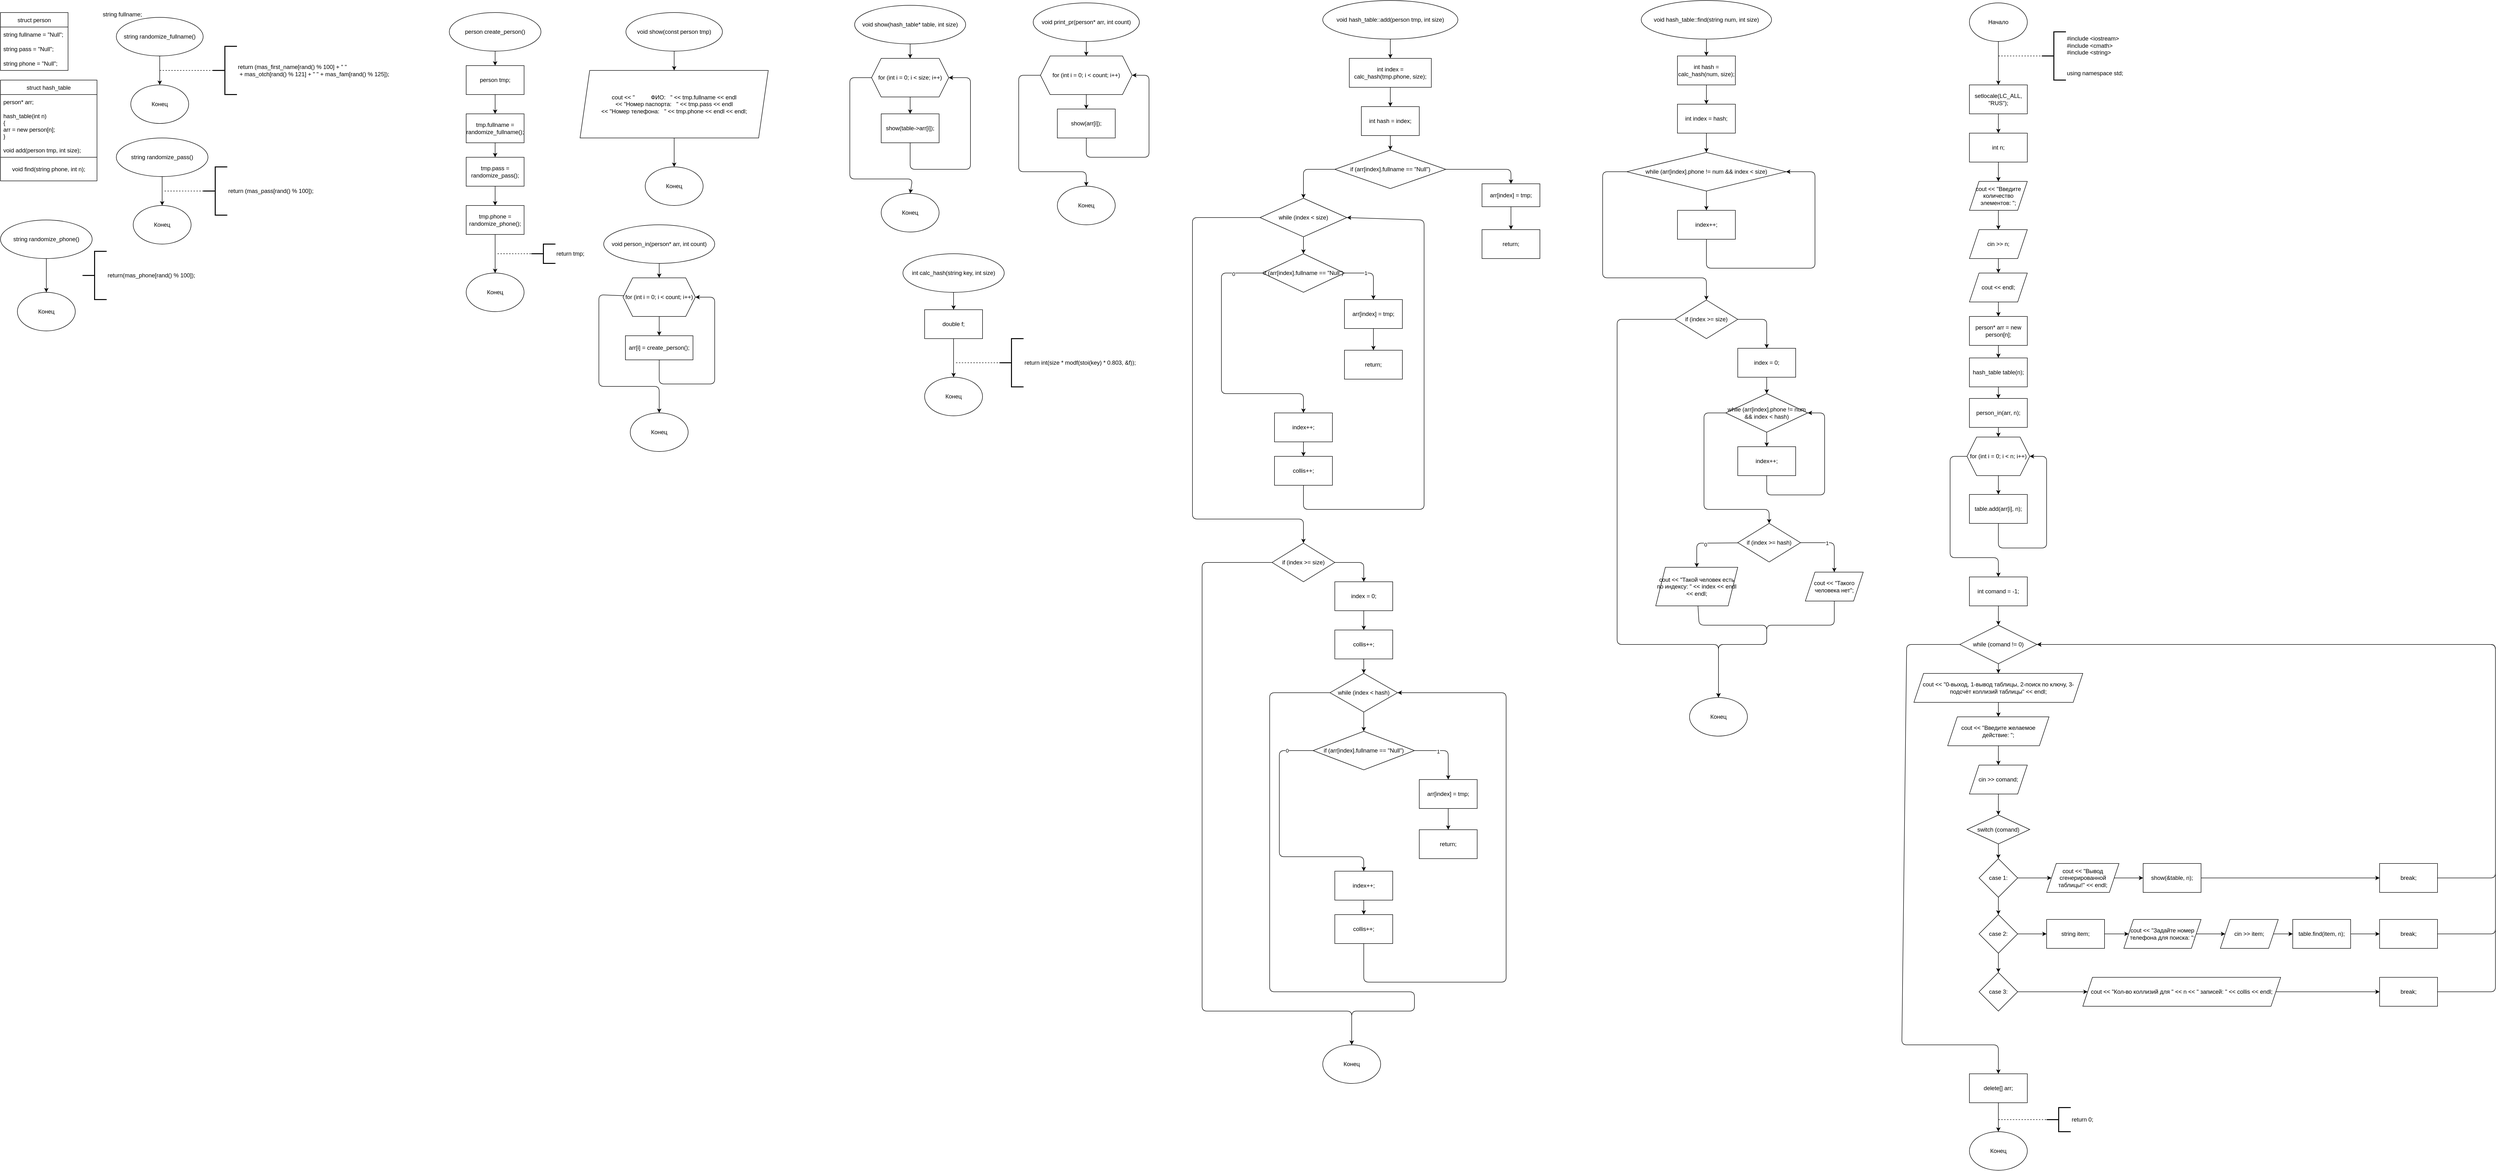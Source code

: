<mxfile>
    <diagram id="pqnnlo8jCWzdnnxrHPna" name="Страница 1">
        <mxGraphModel dx="1242" dy="878" grid="1" gridSize="10" guides="1" tooltips="1" connect="1" arrows="1" fold="1" page="1" pageScale="1" pageWidth="827" pageHeight="1169" math="0" shadow="0">
            <root>
                <mxCell id="0"/>
                <mxCell id="1" parent="0"/>
                <mxCell id="7" value="struct person" style="swimlane;fontStyle=0;childLayout=stackLayout;horizontal=1;startSize=30;horizontalStack=0;resizeParent=1;resizeParentMax=0;resizeLast=0;collapsible=1;marginBottom=0;" vertex="1" parent="1">
                    <mxGeometry x="40" y="30" width="140" height="120" as="geometry"/>
                </mxCell>
                <mxCell id="8" value="string fullname = &quot;Null&quot;;" style="text;strokeColor=none;fillColor=none;align=left;verticalAlign=middle;spacingLeft=4;spacingRight=4;overflow=hidden;points=[[0,0.5],[1,0.5]];portConstraint=eastwest;rotatable=0;" vertex="1" parent="7">
                    <mxGeometry y="30" width="140" height="30" as="geometry"/>
                </mxCell>
                <mxCell id="9" value="&#9;string pass = &quot;Null&quot;;" style="text;strokeColor=none;fillColor=none;align=left;verticalAlign=middle;spacingLeft=4;spacingRight=4;overflow=hidden;points=[[0,0.5],[1,0.5]];portConstraint=eastwest;rotatable=0;" vertex="1" parent="7">
                    <mxGeometry y="60" width="140" height="30" as="geometry"/>
                </mxCell>
                <mxCell id="10" value="string phone = &quot;Null&quot;;" style="text;strokeColor=none;fillColor=none;align=left;verticalAlign=middle;spacingLeft=4;spacingRight=4;overflow=hidden;points=[[0,0.5],[1,0.5]];portConstraint=eastwest;rotatable=0;" vertex="1" parent="7">
                    <mxGeometry y="90" width="140" height="30" as="geometry"/>
                </mxCell>
                <mxCell id="26" value="" style="edgeStyle=none;html=1;" edge="1" parent="1" source="11">
                    <mxGeometry relative="1" as="geometry">
                        <mxPoint x="140" y="330" as="targetPoint"/>
                    </mxGeometry>
                </mxCell>
                <mxCell id="11" value="struct hash_table" style="swimlane;fontStyle=0;childLayout=stackLayout;horizontal=1;startSize=30;horizontalStack=0;resizeParent=1;resizeParentMax=0;resizeLast=0;collapsible=1;marginBottom=0;" vertex="1" parent="1">
                    <mxGeometry x="40" y="170" width="200" height="160" as="geometry">
                        <mxRectangle x="40" y="191" width="120" height="30" as="alternateBounds"/>
                    </mxGeometry>
                </mxCell>
                <mxCell id="12" value="person* arr;" style="text;strokeColor=none;fillColor=none;align=left;verticalAlign=middle;spacingLeft=4;spacingRight=4;overflow=hidden;points=[[0,0.5],[1,0.5]];portConstraint=eastwest;rotatable=0;" vertex="1" parent="11">
                    <mxGeometry y="30" width="200" height="30" as="geometry"/>
                </mxCell>
                <mxCell id="13" value="hash_table(int n)&#10;&#9;{&#10;&#9;&#9;arr = new person[n];&#10;&#9;}" style="text;strokeColor=none;fillColor=none;align=left;verticalAlign=middle;spacingLeft=4;spacingRight=4;overflow=hidden;points=[[0,0.5],[1,0.5]];portConstraint=eastwest;rotatable=0;" vertex="1" parent="11">
                    <mxGeometry y="60" width="200" height="70" as="geometry"/>
                </mxCell>
                <mxCell id="14" value="void add(person tmp, int size);" style="text;strokeColor=none;fillColor=none;align=left;verticalAlign=middle;spacingLeft=4;spacingRight=4;overflow=hidden;points=[[0,0.5],[1,0.5]];portConstraint=eastwest;rotatable=0;" vertex="1" parent="11">
                    <mxGeometry y="130" width="200" height="30" as="geometry"/>
                </mxCell>
                <mxCell id="67" value="&lt;span&gt;void find(string phone, int n);&lt;/span&gt;" style="shape=partialRectangle;whiteSpace=wrap;html=1;bottom=1;right=1;left=1;top=0;fillColor=none;routingCenterX=-0.5;" vertex="1" parent="1">
                    <mxGeometry x="40" y="330" width="200" height="49" as="geometry"/>
                </mxCell>
                <mxCell id="70" value="" style="edgeStyle=none;html=1;" edge="1" parent="1" source="68">
                    <mxGeometry relative="1" as="geometry">
                        <mxPoint x="370" y="180" as="targetPoint"/>
                    </mxGeometry>
                </mxCell>
                <mxCell id="68" value="string randomize_fullname()" style="ellipse;whiteSpace=wrap;html=1;" vertex="1" parent="1">
                    <mxGeometry x="280" y="40" width="180" height="80" as="geometry"/>
                </mxCell>
                <mxCell id="71" value="Конец" style="ellipse;whiteSpace=wrap;html=1;" vertex="1" parent="1">
                    <mxGeometry x="310" y="180" width="120" height="80" as="geometry"/>
                </mxCell>
                <mxCell id="72" value="return (mas_first_name[rand() % 100] + &quot; &quot;&lt;br&gt;&amp;nbsp;+ mas_otch[rand() % 121] + &quot; &quot; + mas_fam[rand() % 125]);" style="strokeWidth=2;html=1;shape=mxgraph.flowchart.annotation_2;align=left;labelPosition=right;pointerEvents=1;" vertex="1" parent="1">
                    <mxGeometry x="480" y="100" width="50" height="100" as="geometry"/>
                </mxCell>
                <mxCell id="73" value="" style="endArrow=none;dashed=1;html=1;entryX=0;entryY=0.5;entryDx=0;entryDy=0;entryPerimeter=0;" edge="1" parent="1" target="72">
                    <mxGeometry width="50" height="50" relative="1" as="geometry">
                        <mxPoint x="370" y="150" as="sourcePoint"/>
                        <mxPoint x="210" y="160" as="targetPoint"/>
                    </mxGeometry>
                </mxCell>
                <mxCell id="74" value="string fullname;" style="text;whiteSpace=wrap;html=1;" vertex="1" parent="1">
                    <mxGeometry x="250" y="20" width="110" height="30" as="geometry"/>
                </mxCell>
                <mxCell id="77" value="" style="edgeStyle=none;html=1;" edge="1" parent="1" source="75" target="76">
                    <mxGeometry relative="1" as="geometry"/>
                </mxCell>
                <mxCell id="75" value="string randomize_pass()" style="ellipse;whiteSpace=wrap;html=1;" vertex="1" parent="1">
                    <mxGeometry x="280" y="290" width="190" height="80" as="geometry"/>
                </mxCell>
                <mxCell id="76" value="Конец" style="ellipse;whiteSpace=wrap;html=1;" vertex="1" parent="1">
                    <mxGeometry x="315" y="430" width="120" height="80" as="geometry"/>
                </mxCell>
                <mxCell id="78" value="return (mas_pass[rand() % 100]);" style="strokeWidth=2;html=1;shape=mxgraph.flowchart.annotation_2;align=left;labelPosition=right;pointerEvents=1;" vertex="1" parent="1">
                    <mxGeometry x="460" y="350" width="50" height="100" as="geometry"/>
                </mxCell>
                <mxCell id="79" value="" style="endArrow=none;dashed=1;html=1;entryX=0;entryY=0.5;entryDx=0;entryDy=0;entryPerimeter=0;" edge="1" parent="1" target="78">
                    <mxGeometry width="50" height="50" relative="1" as="geometry">
                        <mxPoint x="380" y="400" as="sourcePoint"/>
                        <mxPoint x="640" y="160" as="targetPoint"/>
                    </mxGeometry>
                </mxCell>
                <mxCell id="82" value="" style="edgeStyle=none;html=1;" edge="1" parent="1" source="80" target="81">
                    <mxGeometry relative="1" as="geometry"/>
                </mxCell>
                <mxCell id="80" value="string randomize_phone()" style="ellipse;whiteSpace=wrap;html=1;" vertex="1" parent="1">
                    <mxGeometry x="40" y="460" width="190" height="80" as="geometry"/>
                </mxCell>
                <mxCell id="81" value="Конец" style="ellipse;whiteSpace=wrap;html=1;" vertex="1" parent="1">
                    <mxGeometry x="75" y="610" width="120" height="80" as="geometry"/>
                </mxCell>
                <mxCell id="83" value="return(mas_phone[rand() % 100]);" style="strokeWidth=2;html=1;shape=mxgraph.flowchart.annotation_2;align=left;labelPosition=right;pointerEvents=1;" vertex="1" parent="1">
                    <mxGeometry x="210" y="525" width="50" height="100" as="geometry"/>
                </mxCell>
                <mxCell id="86" value="" style="edgeStyle=none;html=1;" edge="1" parent="1" source="84" target="85">
                    <mxGeometry relative="1" as="geometry"/>
                </mxCell>
                <mxCell id="84" value="person create_person()" style="ellipse;whiteSpace=wrap;html=1;" vertex="1" parent="1">
                    <mxGeometry x="970" y="30" width="190" height="80" as="geometry"/>
                </mxCell>
                <mxCell id="88" value="" style="edgeStyle=none;html=1;" edge="1" parent="1" source="85" target="87">
                    <mxGeometry relative="1" as="geometry"/>
                </mxCell>
                <mxCell id="85" value="person tmp;" style="rounded=0;whiteSpace=wrap;html=1;" vertex="1" parent="1">
                    <mxGeometry x="1005" y="140" width="120" height="60" as="geometry"/>
                </mxCell>
                <mxCell id="90" value="" style="edgeStyle=none;html=1;" edge="1" parent="1" source="87" target="89">
                    <mxGeometry relative="1" as="geometry"/>
                </mxCell>
                <mxCell id="87" value="tmp.fullname = randomize_fullname();" style="rounded=0;whiteSpace=wrap;html=1;" vertex="1" parent="1">
                    <mxGeometry x="1005" y="240" width="120" height="60" as="geometry"/>
                </mxCell>
                <mxCell id="92" value="" style="edgeStyle=none;html=1;" edge="1" parent="1" source="89" target="91">
                    <mxGeometry relative="1" as="geometry"/>
                </mxCell>
                <mxCell id="89" value="tmp.pass = randomize_pass();" style="rounded=0;whiteSpace=wrap;html=1;" vertex="1" parent="1">
                    <mxGeometry x="1005" y="330" width="120" height="60" as="geometry"/>
                </mxCell>
                <mxCell id="94" value="" style="edgeStyle=none;html=1;" edge="1" parent="1" source="91" target="93">
                    <mxGeometry relative="1" as="geometry"/>
                </mxCell>
                <mxCell id="91" value="tmp.phone = randomize_phone();" style="rounded=0;whiteSpace=wrap;html=1;" vertex="1" parent="1">
                    <mxGeometry x="1005" y="430" width="120" height="60" as="geometry"/>
                </mxCell>
                <mxCell id="93" value="Конец" style="ellipse;whiteSpace=wrap;html=1;" vertex="1" parent="1">
                    <mxGeometry x="1005" y="570" width="120" height="80" as="geometry"/>
                </mxCell>
                <mxCell id="95" value="return tmp;" style="strokeWidth=2;html=1;shape=mxgraph.flowchart.annotation_2;align=left;labelPosition=right;pointerEvents=1;" vertex="1" parent="1">
                    <mxGeometry x="1140" y="510" width="50" height="40" as="geometry"/>
                </mxCell>
                <mxCell id="96" value="" style="endArrow=none;dashed=1;html=1;entryX=0;entryY=0.5;entryDx=0;entryDy=0;entryPerimeter=0;" edge="1" parent="1" target="95">
                    <mxGeometry width="50" height="50" relative="1" as="geometry">
                        <mxPoint x="1070" y="530" as="sourcePoint"/>
                        <mxPoint x="700" y="360" as="targetPoint"/>
                    </mxGeometry>
                </mxCell>
                <mxCell id="99" value="" style="edgeStyle=none;html=1;" edge="1" parent="1" source="97" target="98">
                    <mxGeometry relative="1" as="geometry"/>
                </mxCell>
                <mxCell id="97" value="void show(const person tmp)" style="ellipse;whiteSpace=wrap;html=1;" vertex="1" parent="1">
                    <mxGeometry x="1336" y="30" width="200" height="80" as="geometry"/>
                </mxCell>
                <mxCell id="101" value="" style="edgeStyle=none;html=1;" edge="1" parent="1" source="98" target="100">
                    <mxGeometry relative="1" as="geometry"/>
                </mxCell>
                <mxCell id="98" value="cout &lt;&lt; &quot;          ФИО:   &quot; &lt;&lt; tmp.fullname &lt;&lt; endl&#10;&#9;&#9;&lt;&lt; &quot;Номер паспорта:   &quot; &lt;&lt; tmp.pass &lt;&lt; endl&#10;&#9;&#9;&lt;&lt; &quot;Номер телефона:   &quot; &lt;&lt; tmp.phone &lt;&lt; endl &lt;&lt; endl;" style="shape=parallelogram;perimeter=parallelogramPerimeter;whiteSpace=wrap;html=1;fixedSize=1;" vertex="1" parent="1">
                    <mxGeometry x="1241" y="150" width="390" height="140" as="geometry"/>
                </mxCell>
                <mxCell id="100" value="Конец" style="ellipse;whiteSpace=wrap;html=1;" vertex="1" parent="1">
                    <mxGeometry x="1376" y="350" width="120" height="80" as="geometry"/>
                </mxCell>
                <mxCell id="104" value="" style="edgeStyle=none;html=1;" edge="1" parent="1" source="102" target="103">
                    <mxGeometry relative="1" as="geometry"/>
                </mxCell>
                <mxCell id="102" value="void person_in(person* arr, int count)" style="ellipse;whiteSpace=wrap;html=1;" vertex="1" parent="1">
                    <mxGeometry x="1290" y="470" width="230" height="80" as="geometry"/>
                </mxCell>
                <mxCell id="106" value="" style="edgeStyle=none;html=1;" edge="1" parent="1" source="103" target="105">
                    <mxGeometry relative="1" as="geometry"/>
                </mxCell>
                <mxCell id="109" style="edgeStyle=none;html=1;" edge="1" parent="1" source="103" target="108">
                    <mxGeometry relative="1" as="geometry">
                        <Array as="points">
                            <mxPoint x="1280" y="615"/>
                            <mxPoint x="1280" y="805"/>
                            <mxPoint x="1405" y="805"/>
                        </Array>
                    </mxGeometry>
                </mxCell>
                <mxCell id="103" value="for (int i = 0; i &lt; count; i++)" style="shape=hexagon;perimeter=hexagonPerimeter2;whiteSpace=wrap;html=1;fixedSize=1;" vertex="1" parent="1">
                    <mxGeometry x="1330" y="580" width="150" height="80" as="geometry"/>
                </mxCell>
                <mxCell id="107" style="edgeStyle=none;html=1;entryX=1;entryY=0.5;entryDx=0;entryDy=0;" edge="1" parent="1" source="105" target="103">
                    <mxGeometry relative="1" as="geometry">
                        <Array as="points">
                            <mxPoint x="1405" y="800"/>
                            <mxPoint x="1520" y="800"/>
                            <mxPoint x="1520" y="620"/>
                        </Array>
                    </mxGeometry>
                </mxCell>
                <mxCell id="105" value="arr[i] = create_person();" style="rounded=0;whiteSpace=wrap;html=1;" vertex="1" parent="1">
                    <mxGeometry x="1335" y="700" width="140" height="50" as="geometry"/>
                </mxCell>
                <mxCell id="108" value="Конец" style="ellipse;whiteSpace=wrap;html=1;" vertex="1" parent="1">
                    <mxGeometry x="1345" y="860" width="120" height="80" as="geometry"/>
                </mxCell>
                <mxCell id="112" value="" style="edgeStyle=none;html=1;" edge="1" parent="1" source="110" target="111">
                    <mxGeometry relative="1" as="geometry"/>
                </mxCell>
                <mxCell id="110" value="void show(hash_table* table, int size)" style="ellipse;whiteSpace=wrap;html=1;" vertex="1" parent="1">
                    <mxGeometry x="1810" y="15" width="230" height="80" as="geometry"/>
                </mxCell>
                <mxCell id="114" value="" style="edgeStyle=none;html=1;" edge="1" parent="1" source="111" target="113">
                    <mxGeometry relative="1" as="geometry"/>
                </mxCell>
                <mxCell id="117" style="edgeStyle=none;html=1;entryX=0.5;entryY=0;entryDx=0;entryDy=0;" edge="1" parent="1" source="111" target="116">
                    <mxGeometry relative="1" as="geometry">
                        <Array as="points">
                            <mxPoint x="1800" y="165"/>
                            <mxPoint x="1800" y="375"/>
                            <mxPoint x="1930" y="375"/>
                        </Array>
                    </mxGeometry>
                </mxCell>
                <mxCell id="111" value="for (int i = 0; i &lt; size; i++)" style="shape=hexagon;perimeter=hexagonPerimeter2;whiteSpace=wrap;html=1;fixedSize=1;" vertex="1" parent="1">
                    <mxGeometry x="1845" y="125" width="160" height="80" as="geometry"/>
                </mxCell>
                <mxCell id="115" style="edgeStyle=none;html=1;entryX=1;entryY=0.5;entryDx=0;entryDy=0;" edge="1" parent="1" source="113" target="111">
                    <mxGeometry relative="1" as="geometry">
                        <Array as="points">
                            <mxPoint x="1925" y="355"/>
                            <mxPoint x="2050" y="355"/>
                            <mxPoint x="2050" y="165"/>
                        </Array>
                    </mxGeometry>
                </mxCell>
                <mxCell id="113" value="show(table-&gt;arr[i]);" style="rounded=0;whiteSpace=wrap;html=1;" vertex="1" parent="1">
                    <mxGeometry x="1865" y="240" width="120" height="60" as="geometry"/>
                </mxCell>
                <mxCell id="116" value="Конец" style="ellipse;whiteSpace=wrap;html=1;" vertex="1" parent="1">
                    <mxGeometry x="1865" y="405" width="120" height="80" as="geometry"/>
                </mxCell>
                <mxCell id="120" value="" style="edgeStyle=none;html=1;" edge="1" parent="1" source="118" target="119">
                    <mxGeometry relative="1" as="geometry"/>
                </mxCell>
                <mxCell id="118" value="void print_pr(person* arr, int count)" style="ellipse;whiteSpace=wrap;html=1;" vertex="1" parent="1">
                    <mxGeometry x="2180" y="10" width="220" height="80" as="geometry"/>
                </mxCell>
                <mxCell id="122" value="" style="edgeStyle=none;html=1;" edge="1" parent="1" source="119" target="121">
                    <mxGeometry relative="1" as="geometry"/>
                </mxCell>
                <mxCell id="125" style="edgeStyle=none;html=1;entryX=0.5;entryY=0;entryDx=0;entryDy=0;" edge="1" parent="1" source="119" target="124">
                    <mxGeometry relative="1" as="geometry">
                        <Array as="points">
                            <mxPoint x="2150" y="160"/>
                            <mxPoint x="2150" y="360"/>
                            <mxPoint x="2290" y="360"/>
                        </Array>
                    </mxGeometry>
                </mxCell>
                <mxCell id="119" value="for (int i = 0; i &lt; count; i++)" style="shape=hexagon;perimeter=hexagonPerimeter2;whiteSpace=wrap;html=1;fixedSize=1;" vertex="1" parent="1">
                    <mxGeometry x="2195" y="120" width="190" height="80" as="geometry"/>
                </mxCell>
                <mxCell id="123" style="edgeStyle=none;html=1;entryX=1;entryY=0.5;entryDx=0;entryDy=0;" edge="1" parent="1" source="121" target="119">
                    <mxGeometry relative="1" as="geometry">
                        <Array as="points">
                            <mxPoint x="2290" y="330"/>
                            <mxPoint x="2420" y="330"/>
                            <mxPoint x="2420" y="160"/>
                        </Array>
                    </mxGeometry>
                </mxCell>
                <mxCell id="121" value="show(arr[i]);" style="rounded=0;whiteSpace=wrap;html=1;" vertex="1" parent="1">
                    <mxGeometry x="2230" y="230" width="120" height="60" as="geometry"/>
                </mxCell>
                <mxCell id="124" value="Конец" style="ellipse;whiteSpace=wrap;html=1;" vertex="1" parent="1">
                    <mxGeometry x="2230" y="390" width="120" height="80" as="geometry"/>
                </mxCell>
                <mxCell id="128" value="" style="edgeStyle=none;html=1;" edge="1" parent="1" source="126" target="127">
                    <mxGeometry relative="1" as="geometry"/>
                </mxCell>
                <mxCell id="126" value="int calc_hash(string key, int size)" style="ellipse;whiteSpace=wrap;html=1;" vertex="1" parent="1">
                    <mxGeometry x="1910" y="530" width="210" height="80" as="geometry"/>
                </mxCell>
                <mxCell id="130" value="" style="edgeStyle=none;html=1;" edge="1" parent="1" source="127" target="129">
                    <mxGeometry relative="1" as="geometry"/>
                </mxCell>
                <mxCell id="127" value="double f;" style="rounded=0;whiteSpace=wrap;html=1;" vertex="1" parent="1">
                    <mxGeometry x="1955" y="646" width="120" height="60" as="geometry"/>
                </mxCell>
                <mxCell id="129" value="Конец" style="ellipse;whiteSpace=wrap;html=1;" vertex="1" parent="1">
                    <mxGeometry x="1955" y="786" width="120" height="80" as="geometry"/>
                </mxCell>
                <mxCell id="131" value="return int(size * modf(stoi(key) * 0.803, &amp;f));" style="strokeWidth=2;html=1;shape=mxgraph.flowchart.annotation_2;align=left;labelPosition=right;pointerEvents=1;" vertex="1" parent="1">
                    <mxGeometry x="2110" y="706" width="50" height="100" as="geometry"/>
                </mxCell>
                <mxCell id="132" value="" style="endArrow=none;dashed=1;html=1;entryX=0;entryY=0.5;entryDx=0;entryDy=0;entryPerimeter=0;" edge="1" parent="1" target="131">
                    <mxGeometry width="50" height="50" relative="1" as="geometry">
                        <mxPoint x="2020" y="756" as="sourcePoint"/>
                        <mxPoint x="1990" y="516" as="targetPoint"/>
                    </mxGeometry>
                </mxCell>
                <mxCell id="135" value="" style="edgeStyle=none;html=1;" edge="1" parent="1" source="133" target="134">
                    <mxGeometry relative="1" as="geometry"/>
                </mxCell>
                <mxCell id="133" value="void hash_table::add(person tmp, int size)" style="ellipse;whiteSpace=wrap;html=1;" vertex="1" parent="1">
                    <mxGeometry x="2780" y="5" width="280" height="80" as="geometry"/>
                </mxCell>
                <mxCell id="137" value="" style="edgeStyle=none;html=1;" edge="1" parent="1" source="134" target="136">
                    <mxGeometry relative="1" as="geometry"/>
                </mxCell>
                <mxCell id="134" value="int index = calc_hash(tmp.phone, size);" style="rounded=0;whiteSpace=wrap;html=1;" vertex="1" parent="1">
                    <mxGeometry x="2835" y="125" width="170" height="60" as="geometry"/>
                </mxCell>
                <mxCell id="139" value="" style="edgeStyle=none;html=1;" edge="1" parent="1" source="136" target="138">
                    <mxGeometry relative="1" as="geometry"/>
                </mxCell>
                <mxCell id="136" value="int hash = index;" style="rounded=0;whiteSpace=wrap;html=1;" vertex="1" parent="1">
                    <mxGeometry x="2860" y="225" width="120" height="60" as="geometry"/>
                </mxCell>
                <mxCell id="141" style="edgeStyle=none;html=1;entryX=0.5;entryY=0;entryDx=0;entryDy=0;exitX=1;exitY=0.5;exitDx=0;exitDy=0;" edge="1" parent="1" source="138" target="140">
                    <mxGeometry relative="1" as="geometry">
                        <mxPoint x="3210" y="360" as="sourcePoint"/>
                        <Array as="points">
                            <mxPoint x="3170" y="355"/>
                        </Array>
                    </mxGeometry>
                </mxCell>
                <mxCell id="149" style="edgeStyle=none;html=1;entryX=0.5;entryY=0;entryDx=0;entryDy=0;" edge="1" parent="1" source="138" target="148">
                    <mxGeometry relative="1" as="geometry">
                        <Array as="points">
                            <mxPoint x="2740" y="355"/>
                        </Array>
                    </mxGeometry>
                </mxCell>
                <mxCell id="138" value="if (arr[index].fullname == &quot;Null&quot;)" style="rhombus;whiteSpace=wrap;html=1;" vertex="1" parent="1">
                    <mxGeometry x="2805" y="315" width="230" height="80" as="geometry"/>
                </mxCell>
                <mxCell id="147" value="" style="edgeStyle=none;html=1;" edge="1" parent="1" source="140" target="146">
                    <mxGeometry relative="1" as="geometry"/>
                </mxCell>
                <mxCell id="140" value="arr[index] = tmp;" style="rounded=0;whiteSpace=wrap;html=1;" vertex="1" parent="1">
                    <mxGeometry x="3110" y="385" width="120" height="47.5" as="geometry"/>
                </mxCell>
                <mxCell id="146" value="return;" style="rounded=0;whiteSpace=wrap;html=1;" vertex="1" parent="1">
                    <mxGeometry x="3110" y="480" width="120" height="60" as="geometry"/>
                </mxCell>
                <mxCell id="151" value="" style="edgeStyle=none;html=1;" edge="1" parent="1" source="148" target="150">
                    <mxGeometry relative="1" as="geometry"/>
                </mxCell>
                <mxCell id="165" style="edgeStyle=none;html=1;" edge="1" parent="1" source="148" target="164">
                    <mxGeometry relative="1" as="geometry">
                        <Array as="points">
                            <mxPoint x="2510" y="455"/>
                            <mxPoint x="2510" y="1080"/>
                            <mxPoint x="2740" y="1080"/>
                        </Array>
                    </mxGeometry>
                </mxCell>
                <mxCell id="148" value="while (index &amp;lt; size)" style="rhombus;whiteSpace=wrap;html=1;" vertex="1" parent="1">
                    <mxGeometry x="2650" y="415" width="180" height="80" as="geometry"/>
                </mxCell>
                <mxCell id="153" style="edgeStyle=none;html=1;entryX=0.5;entryY=0;entryDx=0;entryDy=0;" edge="1" parent="1" source="150" target="152">
                    <mxGeometry relative="1" as="geometry">
                        <Array as="points">
                            <mxPoint x="2885" y="570"/>
                        </Array>
                    </mxGeometry>
                </mxCell>
                <mxCell id="160" value="1" style="edgeLabel;html=1;align=center;verticalAlign=middle;resizable=0;points=[];" vertex="1" connectable="0" parent="153">
                    <mxGeometry x="-0.215" relative="1" as="geometry">
                        <mxPoint x="-1" as="offset"/>
                    </mxGeometry>
                </mxCell>
                <mxCell id="158" style="edgeStyle=none;html=1;entryX=0.5;entryY=0;entryDx=0;entryDy=0;" edge="1" parent="1" source="150" target="156">
                    <mxGeometry relative="1" as="geometry">
                        <Array as="points">
                            <mxPoint x="2570" y="570"/>
                            <mxPoint x="2570" y="820"/>
                            <mxPoint x="2740" y="820"/>
                        </Array>
                    </mxGeometry>
                </mxCell>
                <mxCell id="159" value="0" style="edgeLabel;html=1;align=center;verticalAlign=middle;resizable=0;points=[];" vertex="1" connectable="0" parent="158">
                    <mxGeometry x="-0.783" y="2" relative="1" as="geometry">
                        <mxPoint x="-1" as="offset"/>
                    </mxGeometry>
                </mxCell>
                <mxCell id="150" value="if (arr[index].fullname == &quot;Null&quot;)" style="rhombus;whiteSpace=wrap;html=1;" vertex="1" parent="1">
                    <mxGeometry x="2655" y="530" width="170" height="80" as="geometry"/>
                </mxCell>
                <mxCell id="155" value="" style="edgeStyle=none;html=1;" edge="1" parent="1" source="152" target="154">
                    <mxGeometry relative="1" as="geometry"/>
                </mxCell>
                <mxCell id="152" value="arr[index] = tmp;" style="rounded=0;whiteSpace=wrap;html=1;" vertex="1" parent="1">
                    <mxGeometry x="2825" y="625" width="120" height="60" as="geometry"/>
                </mxCell>
                <mxCell id="154" value="return;" style="rounded=0;whiteSpace=wrap;html=1;" vertex="1" parent="1">
                    <mxGeometry x="2825" y="730" width="120" height="60" as="geometry"/>
                </mxCell>
                <mxCell id="162" value="" style="edgeStyle=none;html=1;" edge="1" parent="1" source="156" target="161">
                    <mxGeometry relative="1" as="geometry"/>
                </mxCell>
                <mxCell id="156" value="index++;" style="rounded=0;whiteSpace=wrap;html=1;" vertex="1" parent="1">
                    <mxGeometry x="2680" y="860" width="120" height="60" as="geometry"/>
                </mxCell>
                <mxCell id="163" style="edgeStyle=none;html=1;entryX=1;entryY=0.5;entryDx=0;entryDy=0;" edge="1" parent="1" source="161" target="148">
                    <mxGeometry relative="1" as="geometry">
                        <Array as="points">
                            <mxPoint x="2740" y="1060"/>
                            <mxPoint x="2990" y="1060"/>
                            <mxPoint x="2990" y="460"/>
                        </Array>
                    </mxGeometry>
                </mxCell>
                <mxCell id="161" value="collis++;" style="rounded=0;whiteSpace=wrap;html=1;" vertex="1" parent="1">
                    <mxGeometry x="2680" y="950" width="120" height="60" as="geometry"/>
                </mxCell>
                <mxCell id="167" style="edgeStyle=none;html=1;entryX=0.5;entryY=0;entryDx=0;entryDy=0;" edge="1" parent="1" source="164" target="166">
                    <mxGeometry relative="1" as="geometry">
                        <Array as="points">
                            <mxPoint x="2865" y="1170"/>
                        </Array>
                    </mxGeometry>
                </mxCell>
                <mxCell id="186" style="edgeStyle=none;html=1;" edge="1" parent="1" source="164">
                    <mxGeometry relative="1" as="geometry">
                        <mxPoint x="2840" y="2170" as="targetPoint"/>
                        <Array as="points">
                            <mxPoint x="2530" y="1170"/>
                            <mxPoint x="2530" y="2100"/>
                            <mxPoint x="2840" y="2100"/>
                        </Array>
                    </mxGeometry>
                </mxCell>
                <mxCell id="164" value="if (index &gt;= size)" style="rhombus;whiteSpace=wrap;html=1;" vertex="1" parent="1">
                    <mxGeometry x="2675" y="1130" width="130" height="80" as="geometry"/>
                </mxCell>
                <mxCell id="169" value="" style="edgeStyle=none;html=1;" edge="1" parent="1" source="166" target="168">
                    <mxGeometry relative="1" as="geometry"/>
                </mxCell>
                <mxCell id="166" value="index = 0;" style="rounded=0;whiteSpace=wrap;html=1;" vertex="1" parent="1">
                    <mxGeometry x="2805" y="1210" width="120" height="60" as="geometry"/>
                </mxCell>
                <mxCell id="171" value="" style="edgeStyle=none;html=1;" edge="1" parent="1" source="168" target="170">
                    <mxGeometry relative="1" as="geometry"/>
                </mxCell>
                <mxCell id="168" value="collis++;" style="rounded=0;whiteSpace=wrap;html=1;" vertex="1" parent="1">
                    <mxGeometry x="2805" y="1310" width="120" height="60" as="geometry"/>
                </mxCell>
                <mxCell id="173" value="" style="edgeStyle=none;html=1;" edge="1" parent="1" source="170" target="172">
                    <mxGeometry relative="1" as="geometry"/>
                </mxCell>
                <mxCell id="187" style="edgeStyle=none;html=1;" edge="1" parent="1" source="170">
                    <mxGeometry relative="1" as="geometry">
                        <mxPoint x="2840" y="2170" as="targetPoint"/>
                        <Array as="points">
                            <mxPoint x="2670" y="1440"/>
                            <mxPoint x="2670" y="1910"/>
                            <mxPoint x="2670" y="2060"/>
                            <mxPoint x="2970" y="2060"/>
                            <mxPoint x="2970" y="2100"/>
                            <mxPoint x="2840" y="2100"/>
                        </Array>
                    </mxGeometry>
                </mxCell>
                <mxCell id="170" value="while (index &lt; hash)" style="rhombus;whiteSpace=wrap;html=1;" vertex="1" parent="1">
                    <mxGeometry x="2795" y="1400" width="140" height="80" as="geometry"/>
                </mxCell>
                <mxCell id="175" style="edgeStyle=none;html=1;entryX=0.5;entryY=0;entryDx=0;entryDy=0;" edge="1" parent="1" source="172" target="174">
                    <mxGeometry relative="1" as="geometry">
                        <Array as="points">
                            <mxPoint x="3040" y="1560"/>
                        </Array>
                    </mxGeometry>
                </mxCell>
                <mxCell id="182" value="1" style="edgeLabel;html=1;align=center;verticalAlign=middle;resizable=0;points=[];" vertex="1" connectable="0" parent="175">
                    <mxGeometry x="-0.251" y="-2" relative="1" as="geometry">
                        <mxPoint as="offset"/>
                    </mxGeometry>
                </mxCell>
                <mxCell id="180" style="edgeStyle=none;html=1;" edge="1" parent="1" source="172" target="179">
                    <mxGeometry relative="1" as="geometry">
                        <Array as="points">
                            <mxPoint x="2690" y="1560"/>
                            <mxPoint x="2690" y="1780"/>
                            <mxPoint x="2865" y="1780"/>
                        </Array>
                    </mxGeometry>
                </mxCell>
                <mxCell id="181" value="0" style="edgeLabel;html=1;align=center;verticalAlign=middle;resizable=0;points=[];" vertex="1" connectable="0" parent="180">
                    <mxGeometry x="-0.781" relative="1" as="geometry">
                        <mxPoint as="offset"/>
                    </mxGeometry>
                </mxCell>
                <mxCell id="172" value="if (arr[index].fullname == &quot;Null&quot;)" style="rhombus;whiteSpace=wrap;html=1;" vertex="1" parent="1">
                    <mxGeometry x="2760" y="1520" width="210" height="80" as="geometry"/>
                </mxCell>
                <mxCell id="178" value="" style="edgeStyle=none;html=1;" edge="1" parent="1" source="174" target="177">
                    <mxGeometry relative="1" as="geometry"/>
                </mxCell>
                <mxCell id="174" value="arr[index] = tmp;" style="rounded=0;whiteSpace=wrap;html=1;" vertex="1" parent="1">
                    <mxGeometry x="2980" y="1620" width="120" height="60" as="geometry"/>
                </mxCell>
                <mxCell id="177" value="return;" style="rounded=0;whiteSpace=wrap;html=1;" vertex="1" parent="1">
                    <mxGeometry x="2980" y="1724" width="120" height="60" as="geometry"/>
                </mxCell>
                <mxCell id="184" value="" style="edgeStyle=none;html=1;" edge="1" parent="1" source="179" target="183">
                    <mxGeometry relative="1" as="geometry"/>
                </mxCell>
                <mxCell id="179" value="index++;" style="rounded=0;whiteSpace=wrap;html=1;" vertex="1" parent="1">
                    <mxGeometry x="2805" y="1810" width="120" height="60" as="geometry"/>
                </mxCell>
                <mxCell id="185" style="edgeStyle=none;html=1;entryX=1;entryY=0.5;entryDx=0;entryDy=0;" edge="1" parent="1" source="183" target="170">
                    <mxGeometry relative="1" as="geometry">
                        <Array as="points">
                            <mxPoint x="2865" y="2040"/>
                            <mxPoint x="3160" y="2040"/>
                            <mxPoint x="3160" y="1440"/>
                        </Array>
                    </mxGeometry>
                </mxCell>
                <mxCell id="183" value="collis++;" style="rounded=0;whiteSpace=wrap;html=1;" vertex="1" parent="1">
                    <mxGeometry x="2805" y="1900" width="120" height="60" as="geometry"/>
                </mxCell>
                <mxCell id="188" value="Конец" style="ellipse;whiteSpace=wrap;html=1;" vertex="1" parent="1">
                    <mxGeometry x="2780" y="2170" width="120" height="80" as="geometry"/>
                </mxCell>
                <mxCell id="191" value="" style="edgeStyle=none;html=1;" edge="1" parent="1" source="189" target="190">
                    <mxGeometry relative="1" as="geometry"/>
                </mxCell>
                <mxCell id="189" value="void hash_table::find(string num, int size)" style="ellipse;whiteSpace=wrap;html=1;" vertex="1" parent="1">
                    <mxGeometry x="3440" y="5" width="270" height="80" as="geometry"/>
                </mxCell>
                <mxCell id="193" value="" style="edgeStyle=none;html=1;" edge="1" parent="1" source="190" target="192">
                    <mxGeometry relative="1" as="geometry"/>
                </mxCell>
                <mxCell id="190" value="int hash = calc_hash(num, size);" style="rounded=0;whiteSpace=wrap;html=1;" vertex="1" parent="1">
                    <mxGeometry x="3515" y="120" width="120" height="60" as="geometry"/>
                </mxCell>
                <mxCell id="195" value="" style="edgeStyle=none;html=1;" edge="1" parent="1" source="192" target="194">
                    <mxGeometry relative="1" as="geometry"/>
                </mxCell>
                <mxCell id="192" value="int index = hash;" style="rounded=0;whiteSpace=wrap;html=1;" vertex="1" parent="1">
                    <mxGeometry x="3515" y="220" width="120" height="60" as="geometry"/>
                </mxCell>
                <mxCell id="197" value="" style="edgeStyle=none;html=1;" edge="1" parent="1" source="194" target="196">
                    <mxGeometry relative="1" as="geometry"/>
                </mxCell>
                <mxCell id="200" style="edgeStyle=none;html=1;entryX=0.5;entryY=0;entryDx=0;entryDy=0;" edge="1" parent="1" source="194" target="199">
                    <mxGeometry relative="1" as="geometry">
                        <Array as="points">
                            <mxPoint x="3360" y="360"/>
                            <mxPoint x="3360" y="580"/>
                            <mxPoint x="3575" y="580"/>
                        </Array>
                    </mxGeometry>
                </mxCell>
                <mxCell id="194" value="while (arr[index].phone != num &amp;&amp; index &lt; size)" style="rhombus;whiteSpace=wrap;html=1;" vertex="1" parent="1">
                    <mxGeometry x="3410" y="320" width="330" height="80" as="geometry"/>
                </mxCell>
                <mxCell id="198" style="edgeStyle=none;html=1;entryX=1;entryY=0.5;entryDx=0;entryDy=0;" edge="1" parent="1" source="196" target="194">
                    <mxGeometry relative="1" as="geometry">
                        <Array as="points">
                            <mxPoint x="3575" y="560"/>
                            <mxPoint x="3800" y="560"/>
                            <mxPoint x="3800" y="360"/>
                        </Array>
                    </mxGeometry>
                </mxCell>
                <mxCell id="196" value="index++;" style="rounded=0;whiteSpace=wrap;html=1;" vertex="1" parent="1">
                    <mxGeometry x="3515" y="440" width="120" height="60" as="geometry"/>
                </mxCell>
                <mxCell id="202" style="edgeStyle=none;html=1;entryX=0.5;entryY=0;entryDx=0;entryDy=0;" edge="1" parent="1" source="199" target="201">
                    <mxGeometry relative="1" as="geometry">
                        <Array as="points">
                            <mxPoint x="3700" y="666"/>
                        </Array>
                    </mxGeometry>
                </mxCell>
                <mxCell id="218" style="edgeStyle=none;html=1;" edge="1" parent="1" source="199">
                    <mxGeometry relative="1" as="geometry">
                        <mxPoint x="3600" y="1450" as="targetPoint"/>
                        <Array as="points">
                            <mxPoint x="3390" y="666"/>
                            <mxPoint x="3390" y="1340"/>
                            <mxPoint x="3600" y="1340"/>
                        </Array>
                    </mxGeometry>
                </mxCell>
                <mxCell id="199" value="if (index &gt;= size)" style="rhombus;whiteSpace=wrap;html=1;" vertex="1" parent="1">
                    <mxGeometry x="3510" y="626" width="130" height="80" as="geometry"/>
                </mxCell>
                <mxCell id="204" value="" style="edgeStyle=none;html=1;" edge="1" parent="1" source="201" target="203">
                    <mxGeometry relative="1" as="geometry"/>
                </mxCell>
                <mxCell id="201" value="index = 0;" style="rounded=0;whiteSpace=wrap;html=1;" vertex="1" parent="1">
                    <mxGeometry x="3640" y="726" width="120" height="60" as="geometry"/>
                </mxCell>
                <mxCell id="206" value="" style="edgeStyle=none;html=1;" edge="1" parent="1" source="203" target="205">
                    <mxGeometry relative="1" as="geometry"/>
                </mxCell>
                <mxCell id="209" style="edgeStyle=none;html=1;" edge="1" parent="1" source="203" target="208">
                    <mxGeometry relative="1" as="geometry">
                        <Array as="points">
                            <mxPoint x="3570" y="860"/>
                            <mxPoint x="3570" y="960"/>
                            <mxPoint x="3570" y="1060"/>
                            <mxPoint x="3705" y="1060"/>
                        </Array>
                    </mxGeometry>
                </mxCell>
                <mxCell id="203" value="while (arr[index].phone != num &amp;&amp; index &lt; hash)" style="rhombus;whiteSpace=wrap;html=1;" vertex="1" parent="1">
                    <mxGeometry x="3615" y="820" width="170" height="80" as="geometry"/>
                </mxCell>
                <mxCell id="207" style="edgeStyle=none;html=1;entryX=1;entryY=0.5;entryDx=0;entryDy=0;" edge="1" parent="1" source="205" target="203">
                    <mxGeometry relative="1" as="geometry">
                        <Array as="points">
                            <mxPoint x="3700" y="1030"/>
                            <mxPoint x="3820" y="1030"/>
                            <mxPoint x="3820" y="860"/>
                        </Array>
                    </mxGeometry>
                </mxCell>
                <mxCell id="205" value="index++;" style="rounded=0;whiteSpace=wrap;html=1;" vertex="1" parent="1">
                    <mxGeometry x="3640" y="930" width="120" height="60" as="geometry"/>
                </mxCell>
                <mxCell id="211" style="edgeStyle=none;html=1;entryX=0.5;entryY=0;entryDx=0;entryDy=0;" edge="1" parent="1" source="208" target="210">
                    <mxGeometry relative="1" as="geometry">
                        <Array as="points">
                            <mxPoint x="3840" y="1129"/>
                        </Array>
                    </mxGeometry>
                </mxCell>
                <mxCell id="214" value="1" style="edgeLabel;html=1;align=center;verticalAlign=middle;resizable=0;points=[];" vertex="1" connectable="0" parent="211">
                    <mxGeometry x="-0.169" y="-1" relative="1" as="geometry">
                        <mxPoint as="offset"/>
                    </mxGeometry>
                </mxCell>
                <mxCell id="213" style="edgeStyle=none;html=1;entryX=0.5;entryY=0;entryDx=0;entryDy=0;" edge="1" parent="1" source="208" target="212">
                    <mxGeometry relative="1" as="geometry">
                        <Array as="points">
                            <mxPoint x="3555" y="1130"/>
                        </Array>
                    </mxGeometry>
                </mxCell>
                <mxCell id="215" value="0" style="edgeLabel;html=1;align=center;verticalAlign=middle;resizable=0;points=[];" vertex="1" connectable="0" parent="213">
                    <mxGeometry x="-0.023" y="3" relative="1" as="geometry">
                        <mxPoint x="-1" as="offset"/>
                    </mxGeometry>
                </mxCell>
                <mxCell id="208" value="if (index &gt;= hash)" style="rhombus;whiteSpace=wrap;html=1;" vertex="1" parent="1">
                    <mxGeometry x="3640" y="1089" width="130" height="80" as="geometry"/>
                </mxCell>
                <mxCell id="217" style="edgeStyle=none;html=1;" edge="1" parent="1" source="210">
                    <mxGeometry relative="1" as="geometry">
                        <mxPoint x="3600" y="1450" as="targetPoint"/>
                        <Array as="points">
                            <mxPoint x="3840" y="1300"/>
                            <mxPoint x="3700" y="1300"/>
                            <mxPoint x="3700" y="1340"/>
                            <mxPoint x="3600" y="1340"/>
                        </Array>
                    </mxGeometry>
                </mxCell>
                <mxCell id="210" value="cout &lt;&lt; &quot;Такого человека нет&quot;;" style="shape=parallelogram;perimeter=parallelogramPerimeter;whiteSpace=wrap;html=1;fixedSize=1;" vertex="1" parent="1">
                    <mxGeometry x="3780" y="1190" width="120" height="60" as="geometry"/>
                </mxCell>
                <mxCell id="216" style="edgeStyle=none;html=1;" edge="1" parent="1" source="212">
                    <mxGeometry relative="1" as="geometry">
                        <mxPoint x="3600" y="1450" as="targetPoint"/>
                        <Array as="points">
                            <mxPoint x="3560" y="1300"/>
                            <mxPoint x="3700" y="1300"/>
                            <mxPoint x="3700" y="1340"/>
                            <mxPoint x="3600" y="1340"/>
                        </Array>
                    </mxGeometry>
                </mxCell>
                <mxCell id="212" value="cout &lt;&lt; &quot;Такой человек есть по индексу: &quot; &lt;&lt; index &lt;&lt; endl &lt;&lt; endl;" style="shape=parallelogram;perimeter=parallelogramPerimeter;whiteSpace=wrap;html=1;fixedSize=1;" vertex="1" parent="1">
                    <mxGeometry x="3470" y="1180" width="170" height="80" as="geometry"/>
                </mxCell>
                <mxCell id="219" value="Конец" style="ellipse;whiteSpace=wrap;html=1;" vertex="1" parent="1">
                    <mxGeometry x="3540" y="1450" width="120" height="80" as="geometry"/>
                </mxCell>
                <mxCell id="222" value="" style="edgeStyle=none;html=1;" edge="1" parent="1" source="220" target="221">
                    <mxGeometry relative="1" as="geometry"/>
                </mxCell>
                <mxCell id="220" value="Начало" style="ellipse;whiteSpace=wrap;html=1;" vertex="1" parent="1">
                    <mxGeometry x="4120" y="10" width="120" height="80" as="geometry"/>
                </mxCell>
                <mxCell id="226" value="" style="edgeStyle=none;html=1;" edge="1" parent="1" source="221" target="225">
                    <mxGeometry relative="1" as="geometry"/>
                </mxCell>
                <mxCell id="221" value="setlocale(LC_ALL, &quot;RUS&quot;);" style="rounded=0;whiteSpace=wrap;html=1;" vertex="1" parent="1">
                    <mxGeometry x="4120" y="180" width="120" height="60" as="geometry"/>
                </mxCell>
                <mxCell id="223" value="#include &amp;lt;iostream&amp;gt;&lt;br&gt;#include &amp;lt;cmath&amp;gt;&lt;br&gt;#include &amp;lt;string&amp;gt;&lt;br&gt;&lt;br&gt;&lt;br&gt;using namespace std;" style="strokeWidth=2;html=1;shape=mxgraph.flowchart.annotation_2;align=left;labelPosition=right;pointerEvents=1;" vertex="1" parent="1">
                    <mxGeometry x="4270" y="70" width="50" height="100" as="geometry"/>
                </mxCell>
                <mxCell id="224" value="" style="endArrow=none;dashed=1;html=1;" edge="1" parent="1">
                    <mxGeometry width="50" height="50" relative="1" as="geometry">
                        <mxPoint x="4180" y="120" as="sourcePoint"/>
                        <mxPoint x="4270" y="120" as="targetPoint"/>
                    </mxGeometry>
                </mxCell>
                <mxCell id="228" value="" style="edgeStyle=none;html=1;" edge="1" parent="1" source="225" target="227">
                    <mxGeometry relative="1" as="geometry"/>
                </mxCell>
                <mxCell id="225" value="int n;" style="rounded=0;whiteSpace=wrap;html=1;" vertex="1" parent="1">
                    <mxGeometry x="4120" y="280" width="120" height="60" as="geometry"/>
                </mxCell>
                <mxCell id="230" value="" style="edgeStyle=none;html=1;" edge="1" parent="1" source="227" target="229">
                    <mxGeometry relative="1" as="geometry"/>
                </mxCell>
                <mxCell id="227" value="cout &lt;&lt; &quot;Введите количество элементов: &quot;;" style="shape=parallelogram;perimeter=parallelogramPerimeter;whiteSpace=wrap;html=1;fixedSize=1;" vertex="1" parent="1">
                    <mxGeometry x="4120" y="380" width="120" height="60" as="geometry"/>
                </mxCell>
                <mxCell id="232" value="" style="edgeStyle=none;html=1;" edge="1" parent="1" source="229" target="231">
                    <mxGeometry relative="1" as="geometry"/>
                </mxCell>
                <mxCell id="229" value="cin &gt;&gt; n;" style="shape=parallelogram;perimeter=parallelogramPerimeter;whiteSpace=wrap;html=1;fixedSize=1;" vertex="1" parent="1">
                    <mxGeometry x="4120" y="480" width="120" height="60" as="geometry"/>
                </mxCell>
                <mxCell id="234" value="" style="edgeStyle=none;html=1;" edge="1" parent="1" source="231" target="233">
                    <mxGeometry relative="1" as="geometry"/>
                </mxCell>
                <mxCell id="231" value="cout &lt;&lt; endl;" style="shape=parallelogram;perimeter=parallelogramPerimeter;whiteSpace=wrap;html=1;fixedSize=1;" vertex="1" parent="1">
                    <mxGeometry x="4120" y="570" width="120" height="60" as="geometry"/>
                </mxCell>
                <mxCell id="236" value="" style="edgeStyle=none;html=1;" edge="1" parent="1" source="233" target="235">
                    <mxGeometry relative="1" as="geometry"/>
                </mxCell>
                <mxCell id="233" value="person* arr = new person[n];" style="rounded=0;whiteSpace=wrap;html=1;" vertex="1" parent="1">
                    <mxGeometry x="4120" y="660" width="120" height="60" as="geometry"/>
                </mxCell>
                <mxCell id="238" value="" style="edgeStyle=none;html=1;" edge="1" parent="1" source="235" target="237">
                    <mxGeometry relative="1" as="geometry"/>
                </mxCell>
                <mxCell id="235" value="hash_table table(n);" style="rounded=0;whiteSpace=wrap;html=1;" vertex="1" parent="1">
                    <mxGeometry x="4120" y="746" width="120" height="60" as="geometry"/>
                </mxCell>
                <mxCell id="240" value="" style="edgeStyle=none;html=1;" edge="1" parent="1" source="237" target="239">
                    <mxGeometry relative="1" as="geometry"/>
                </mxCell>
                <mxCell id="237" value="person_in(arr, n);" style="rounded=0;whiteSpace=wrap;html=1;" vertex="1" parent="1">
                    <mxGeometry x="4120" y="830" width="120" height="60" as="geometry"/>
                </mxCell>
                <mxCell id="242" value="" style="edgeStyle=none;html=1;" edge="1" parent="1" source="239" target="241">
                    <mxGeometry relative="1" as="geometry"/>
                </mxCell>
                <mxCell id="245" style="edgeStyle=none;html=1;" edge="1" parent="1" source="239" target="244">
                    <mxGeometry relative="1" as="geometry">
                        <Array as="points">
                            <mxPoint x="4080" y="950"/>
                            <mxPoint x="4080" y="1160"/>
                            <mxPoint x="4180" y="1160"/>
                        </Array>
                    </mxGeometry>
                </mxCell>
                <mxCell id="239" value="for (int i = 0; i &lt; n; i++)" style="shape=hexagon;perimeter=hexagonPerimeter2;whiteSpace=wrap;html=1;fixedSize=1;" vertex="1" parent="1">
                    <mxGeometry x="4115" y="910" width="130" height="80" as="geometry"/>
                </mxCell>
                <mxCell id="243" style="edgeStyle=none;html=1;entryX=1;entryY=0.5;entryDx=0;entryDy=0;" edge="1" parent="1" source="241" target="239">
                    <mxGeometry relative="1" as="geometry">
                        <Array as="points">
                            <mxPoint x="4180" y="1140"/>
                            <mxPoint x="4280" y="1140"/>
                            <mxPoint x="4280" y="950"/>
                        </Array>
                    </mxGeometry>
                </mxCell>
                <mxCell id="241" value="table.add(arr[i], n);" style="rounded=0;whiteSpace=wrap;html=1;" vertex="1" parent="1">
                    <mxGeometry x="4120" y="1029" width="120" height="60" as="geometry"/>
                </mxCell>
                <mxCell id="247" value="" style="edgeStyle=none;html=1;" edge="1" parent="1" source="244" target="246">
                    <mxGeometry relative="1" as="geometry"/>
                </mxCell>
                <mxCell id="244" value="int comand = -1;" style="rounded=0;whiteSpace=wrap;html=1;" vertex="1" parent="1">
                    <mxGeometry x="4120" y="1200" width="120" height="60" as="geometry"/>
                </mxCell>
                <mxCell id="249" value="" style="edgeStyle=none;html=1;" edge="1" parent="1" source="246" target="248">
                    <mxGeometry relative="1" as="geometry"/>
                </mxCell>
                <mxCell id="286" style="edgeStyle=none;html=1;entryX=0.5;entryY=0;entryDx=0;entryDy=0;" edge="1" parent="1" source="246" target="285">
                    <mxGeometry relative="1" as="geometry">
                        <Array as="points">
                            <mxPoint x="3990" y="1340"/>
                            <mxPoint x="3980" y="2170"/>
                            <mxPoint x="4180" y="2170"/>
                        </Array>
                    </mxGeometry>
                </mxCell>
                <mxCell id="246" value="while (comand != 0)" style="rhombus;whiteSpace=wrap;html=1;" vertex="1" parent="1">
                    <mxGeometry x="4100" y="1300" width="160" height="80" as="geometry"/>
                </mxCell>
                <mxCell id="251" value="" style="edgeStyle=none;html=1;" edge="1" parent="1" source="248" target="250">
                    <mxGeometry relative="1" as="geometry"/>
                </mxCell>
                <mxCell id="248" value="cout &lt;&lt; &quot;0-выход, 1-вывод таблицы, 2-поиск по ключу, 3-подсчёт коллизий таблицы&quot; &lt;&lt; endl;" style="shape=parallelogram;perimeter=parallelogramPerimeter;whiteSpace=wrap;html=1;fixedSize=1;" vertex="1" parent="1">
                    <mxGeometry x="4005" y="1400" width="350" height="60" as="geometry"/>
                </mxCell>
                <mxCell id="253" value="" style="edgeStyle=none;html=1;" edge="1" parent="1" source="250" target="252">
                    <mxGeometry relative="1" as="geometry"/>
                </mxCell>
                <mxCell id="250" value="cout &lt;&lt; &quot;Введите желаемое действие: &quot;;" style="shape=parallelogram;perimeter=parallelogramPerimeter;whiteSpace=wrap;html=1;fixedSize=1;" vertex="1" parent="1">
                    <mxGeometry x="4075" y="1490" width="210" height="60" as="geometry"/>
                </mxCell>
                <mxCell id="255" value="" style="edgeStyle=none;html=1;" edge="1" parent="1" source="252" target="254">
                    <mxGeometry relative="1" as="geometry"/>
                </mxCell>
                <mxCell id="252" value="cin &gt;&gt; comand;" style="shape=parallelogram;perimeter=parallelogramPerimeter;whiteSpace=wrap;html=1;fixedSize=1;" vertex="1" parent="1">
                    <mxGeometry x="4120" y="1590" width="120" height="60" as="geometry"/>
                </mxCell>
                <mxCell id="257" value="" style="edgeStyle=none;html=1;" edge="1" parent="1" source="254" target="256">
                    <mxGeometry relative="1" as="geometry"/>
                </mxCell>
                <mxCell id="254" value="switch (comand)" style="rhombus;whiteSpace=wrap;html=1;" vertex="1" parent="1">
                    <mxGeometry x="4115" y="1693.5" width="130" height="60" as="geometry"/>
                </mxCell>
                <mxCell id="259" value="" style="edgeStyle=none;html=1;" edge="1" parent="1" source="256" target="258">
                    <mxGeometry relative="1" as="geometry"/>
                </mxCell>
                <mxCell id="265" value="" style="edgeStyle=none;html=1;" edge="1" parent="1" source="256" target="264">
                    <mxGeometry relative="1" as="geometry"/>
                </mxCell>
                <mxCell id="256" value="case 1:" style="rhombus;whiteSpace=wrap;html=1;" vertex="1" parent="1">
                    <mxGeometry x="4140" y="1784" width="80" height="80" as="geometry"/>
                </mxCell>
                <mxCell id="261" value="" style="edgeStyle=none;html=1;" edge="1" parent="1" source="258" target="260">
                    <mxGeometry relative="1" as="geometry"/>
                </mxCell>
                <mxCell id="258" value="cout &lt;&lt; &quot;Вывод сгенерированной таблицы!&quot; &lt;&lt; endl;" style="shape=parallelogram;perimeter=parallelogramPerimeter;whiteSpace=wrap;html=1;fixedSize=1;" vertex="1" parent="1">
                    <mxGeometry x="4280" y="1794" width="150" height="60" as="geometry"/>
                </mxCell>
                <mxCell id="263" value="" style="edgeStyle=none;html=1;" edge="1" parent="1" source="260" target="262">
                    <mxGeometry relative="1" as="geometry"/>
                </mxCell>
                <mxCell id="260" value="show(&amp;table, n);" style="rounded=0;whiteSpace=wrap;html=1;" vertex="1" parent="1">
                    <mxGeometry x="4480" y="1794" width="120" height="60" as="geometry"/>
                </mxCell>
                <mxCell id="282" style="edgeStyle=none;html=1;entryX=1;entryY=0.5;entryDx=0;entryDy=0;" edge="1" parent="1" source="262" target="246">
                    <mxGeometry relative="1" as="geometry">
                        <Array as="points">
                            <mxPoint x="5210" y="1824"/>
                            <mxPoint x="5210" y="1340"/>
                        </Array>
                    </mxGeometry>
                </mxCell>
                <mxCell id="262" value="break;" style="rounded=0;whiteSpace=wrap;html=1;" vertex="1" parent="1">
                    <mxGeometry x="4970" y="1794" width="120" height="60" as="geometry"/>
                </mxCell>
                <mxCell id="267" value="" style="edgeStyle=none;html=1;" edge="1" parent="1" source="264" target="266">
                    <mxGeometry relative="1" as="geometry"/>
                </mxCell>
                <mxCell id="277" value="" style="edgeStyle=none;html=1;" edge="1" parent="1" source="264" target="276">
                    <mxGeometry relative="1" as="geometry"/>
                </mxCell>
                <mxCell id="264" value="case 2:" style="rhombus;whiteSpace=wrap;html=1;" vertex="1" parent="1">
                    <mxGeometry x="4140" y="1900" width="80" height="80" as="geometry"/>
                </mxCell>
                <mxCell id="269" value="" style="edgeStyle=none;html=1;" edge="1" parent="1" source="266" target="268">
                    <mxGeometry relative="1" as="geometry"/>
                </mxCell>
                <mxCell id="266" value="string item;" style="rounded=0;whiteSpace=wrap;html=1;" vertex="1" parent="1">
                    <mxGeometry x="4280" y="1910" width="120" height="60" as="geometry"/>
                </mxCell>
                <mxCell id="271" value="" style="edgeStyle=none;html=1;" edge="1" parent="1" source="268" target="270">
                    <mxGeometry relative="1" as="geometry"/>
                </mxCell>
                <mxCell id="268" value="cout &lt;&lt; &quot;Задайте номер телефона для поиска: &quot;;" style="shape=parallelogram;perimeter=parallelogramPerimeter;whiteSpace=wrap;html=1;fixedSize=1;" vertex="1" parent="1">
                    <mxGeometry x="4440" y="1910" width="160" height="60" as="geometry"/>
                </mxCell>
                <mxCell id="273" value="" style="edgeStyle=none;html=1;" edge="1" parent="1" source="270" target="272">
                    <mxGeometry relative="1" as="geometry"/>
                </mxCell>
                <mxCell id="270" value="cin &gt;&gt; item;" style="shape=parallelogram;perimeter=parallelogramPerimeter;whiteSpace=wrap;html=1;fixedSize=1;" vertex="1" parent="1">
                    <mxGeometry x="4640" y="1910" width="120" height="60" as="geometry"/>
                </mxCell>
                <mxCell id="275" value="" style="edgeStyle=none;html=1;" edge="1" parent="1" source="272" target="274">
                    <mxGeometry relative="1" as="geometry"/>
                </mxCell>
                <mxCell id="272" value="table.find(item, n);" style="rounded=0;whiteSpace=wrap;html=1;" vertex="1" parent="1">
                    <mxGeometry x="4790" y="1910" width="120" height="60" as="geometry"/>
                </mxCell>
                <mxCell id="283" style="edgeStyle=none;html=1;entryX=1;entryY=0.5;entryDx=0;entryDy=0;" edge="1" parent="1" source="274" target="246">
                    <mxGeometry relative="1" as="geometry">
                        <Array as="points">
                            <mxPoint x="5210" y="1940"/>
                            <mxPoint x="5210" y="1340"/>
                        </Array>
                    </mxGeometry>
                </mxCell>
                <mxCell id="274" value="break;" style="rounded=0;whiteSpace=wrap;html=1;" vertex="1" parent="1">
                    <mxGeometry x="4970" y="1910" width="120" height="60" as="geometry"/>
                </mxCell>
                <mxCell id="279" value="" style="edgeStyle=none;html=1;" edge="1" parent="1" source="276" target="278">
                    <mxGeometry relative="1" as="geometry"/>
                </mxCell>
                <mxCell id="276" value="case 3:" style="rhombus;whiteSpace=wrap;html=1;" vertex="1" parent="1">
                    <mxGeometry x="4140" y="2020" width="80" height="80" as="geometry"/>
                </mxCell>
                <mxCell id="281" value="" style="edgeStyle=none;html=1;" edge="1" parent="1" source="278" target="280">
                    <mxGeometry relative="1" as="geometry"/>
                </mxCell>
                <mxCell id="278" value="cout &lt;&lt; &quot;Кол-во коллизий для &quot; &lt;&lt; n &lt;&lt; &quot; записей: &quot; &lt;&lt; collis &lt;&lt; endl;" style="shape=parallelogram;perimeter=parallelogramPerimeter;whiteSpace=wrap;html=1;fixedSize=1;" vertex="1" parent="1">
                    <mxGeometry x="4355" y="2030" width="410" height="60" as="geometry"/>
                </mxCell>
                <mxCell id="284" style="edgeStyle=none;html=1;" edge="1" parent="1" source="280">
                    <mxGeometry relative="1" as="geometry">
                        <mxPoint x="4260" y="1340" as="targetPoint"/>
                        <Array as="points">
                            <mxPoint x="5210" y="2060"/>
                            <mxPoint x="5210" y="1340"/>
                        </Array>
                    </mxGeometry>
                </mxCell>
                <mxCell id="280" value="break;" style="rounded=0;whiteSpace=wrap;html=1;" vertex="1" parent="1">
                    <mxGeometry x="4970" y="2030" width="120" height="60" as="geometry"/>
                </mxCell>
                <mxCell id="289" value="" style="edgeStyle=none;html=1;" edge="1" parent="1" source="285" target="287">
                    <mxGeometry relative="1" as="geometry"/>
                </mxCell>
                <mxCell id="285" value="delete[] arr;" style="rounded=0;whiteSpace=wrap;html=1;" vertex="1" parent="1">
                    <mxGeometry x="4120" y="2230" width="120" height="60" as="geometry"/>
                </mxCell>
                <mxCell id="287" value="Конец" style="ellipse;whiteSpace=wrap;html=1;" vertex="1" parent="1">
                    <mxGeometry x="4120" y="2350" width="120" height="80" as="geometry"/>
                </mxCell>
                <mxCell id="288" value="return 0;" style="strokeWidth=2;html=1;shape=mxgraph.flowchart.annotation_2;align=left;labelPosition=right;pointerEvents=1;" vertex="1" parent="1">
                    <mxGeometry x="4280" y="2300" width="50" height="50" as="geometry"/>
                </mxCell>
                <mxCell id="290" value="" style="endArrow=none;dashed=1;html=1;entryX=0;entryY=0.5;entryDx=0;entryDy=0;entryPerimeter=0;" edge="1" parent="1" target="288">
                    <mxGeometry width="50" height="50" relative="1" as="geometry">
                        <mxPoint x="4180" y="2325" as="sourcePoint"/>
                        <mxPoint x="4280" y="1960" as="targetPoint"/>
                    </mxGeometry>
                </mxCell>
            </root>
        </mxGraphModel>
    </diagram>
</mxfile>